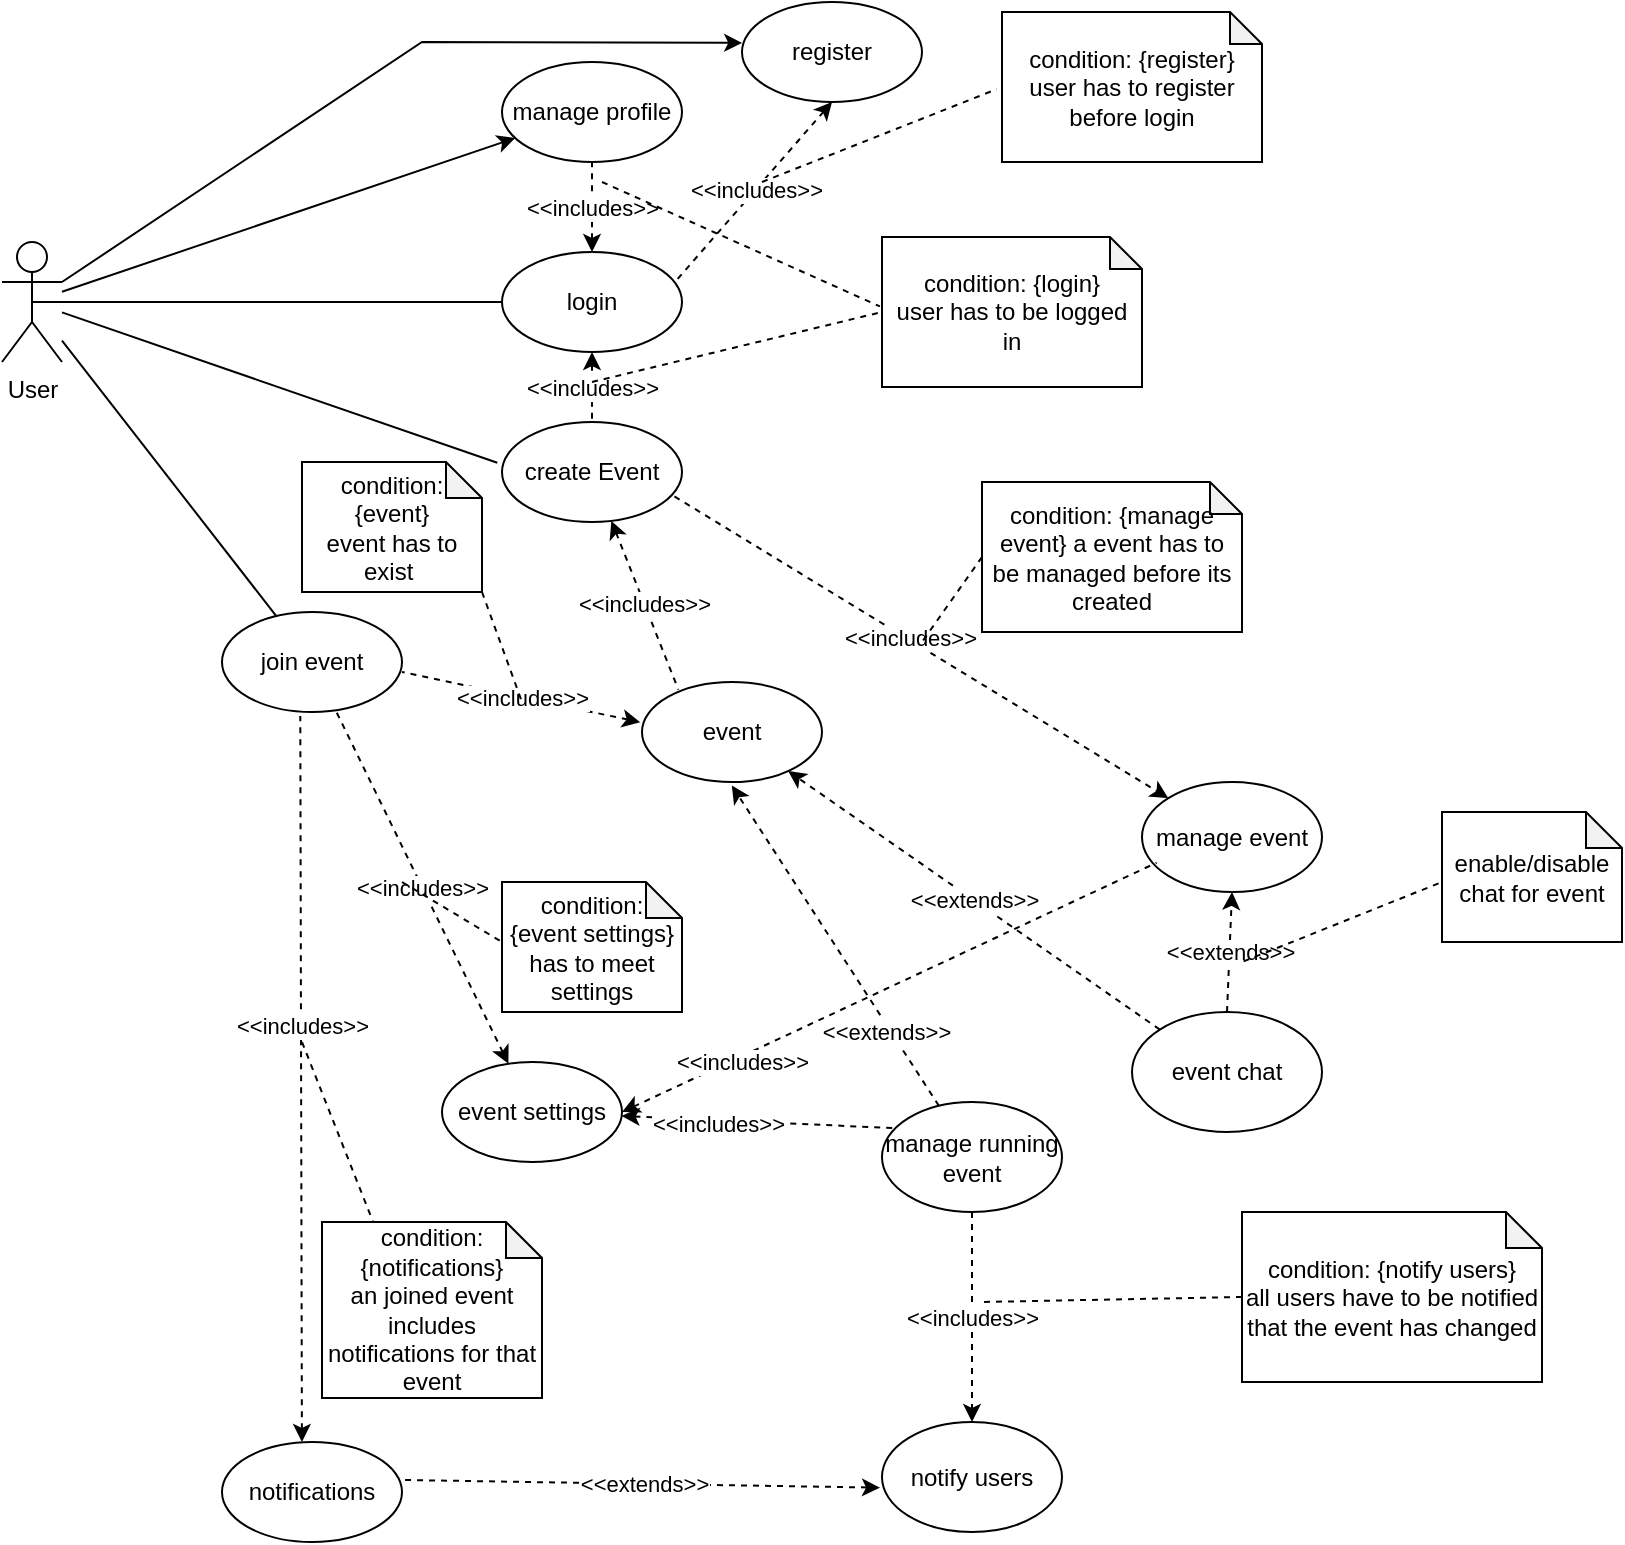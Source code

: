 <mxfile version="23.0.2" type="device">
  <diagram name="Page-1" id="DgKBdDyXqGAFPEZgRSDF">
    <mxGraphModel dx="1121" dy="795" grid="1" gridSize="10" guides="1" tooltips="1" connect="1" arrows="1" fold="1" page="1" pageScale="1" pageWidth="850" pageHeight="1100" math="0" shadow="0">
      <root>
        <mxCell id="0" />
        <mxCell id="1" parent="0" />
        <mxCell id="vVg5jtkBBNdfsW31eLw2-15" style="rounded=0;orthogonalLoop=1;jettySize=auto;html=1;" edge="1" parent="1" source="QacIF-P1qp6n-M4HJPPx-1" target="vVg5jtkBBNdfsW31eLw2-13">
          <mxGeometry relative="1" as="geometry" />
        </mxCell>
        <mxCell id="QacIF-P1qp6n-M4HJPPx-1" value="User" style="shape=umlActor;verticalLabelPosition=bottom;verticalAlign=top;html=1;outlineConnect=0;" parent="1" vertex="1">
          <mxGeometry x="30" y="250" width="30" height="60" as="geometry" />
        </mxCell>
        <mxCell id="QacIF-P1qp6n-M4HJPPx-5" value="login" style="ellipse;whiteSpace=wrap;html=1;" parent="1" vertex="1">
          <mxGeometry x="280" y="255" width="90" height="50" as="geometry" />
        </mxCell>
        <mxCell id="QacIF-P1qp6n-M4HJPPx-9" value="event chat" style="ellipse;whiteSpace=wrap;html=1;" parent="1" vertex="1">
          <mxGeometry x="595" y="635" width="95" height="60" as="geometry" />
        </mxCell>
        <mxCell id="QacIF-P1qp6n-M4HJPPx-10" value="manage event" style="ellipse;whiteSpace=wrap;html=1;" parent="1" vertex="1">
          <mxGeometry x="600" y="520" width="90" height="55" as="geometry" />
        </mxCell>
        <mxCell id="QacIF-P1qp6n-M4HJPPx-11" value="&amp;lt;&amp;lt;includes&amp;gt;&amp;gt;" style="endArrow=none;dashed=1;html=1;rounded=0;entryX=0.5;entryY=0;entryDx=0;entryDy=0;exitX=0.5;exitY=1;exitDx=0;exitDy=0;strokeColor=default;startArrow=classic;startFill=1;" parent="1" source="QacIF-P1qp6n-M4HJPPx-5" target="wh1Z7aZpzC3Twl2P7DZ3-6" edge="1">
          <mxGeometry x="-0.004" width="50" height="50" relative="1" as="geometry">
            <mxPoint x="380" y="605" as="sourcePoint" />
            <mxPoint x="430" y="555" as="targetPoint" />
            <mxPoint as="offset" />
          </mxGeometry>
        </mxCell>
        <mxCell id="QacIF-P1qp6n-M4HJPPx-19" value="" style="endArrow=none;html=1;rounded=0;entryX=0;entryY=0.5;entryDx=0;entryDy=0;exitX=0.5;exitY=0.5;exitDx=0;exitDy=0;exitPerimeter=0;" parent="1" source="QacIF-P1qp6n-M4HJPPx-1" target="QacIF-P1qp6n-M4HJPPx-5" edge="1">
          <mxGeometry width="50" height="50" relative="1" as="geometry">
            <mxPoint x="370" y="555" as="sourcePoint" />
            <mxPoint x="420" y="505" as="targetPoint" />
          </mxGeometry>
        </mxCell>
        <mxCell id="QacIF-P1qp6n-M4HJPPx-23" value="&amp;lt;&amp;lt;extends&amp;gt;&amp;gt;" style="endArrow=classic;dashed=1;html=1;rounded=0;exitX=0.5;exitY=0;exitDx=0;exitDy=0;endFill=1;startArrow=none;startFill=0;entryX=0.5;entryY=1;entryDx=0;entryDy=0;" parent="1" source="QacIF-P1qp6n-M4HJPPx-9" target="QacIF-P1qp6n-M4HJPPx-10" edge="1">
          <mxGeometry x="0.003" width="50" height="50" relative="1" as="geometry">
            <mxPoint x="380" y="605" as="sourcePoint" />
            <mxPoint x="428" y="480" as="targetPoint" />
            <mxPoint as="offset" />
          </mxGeometry>
        </mxCell>
        <mxCell id="wh1Z7aZpzC3Twl2P7DZ3-7" style="rounded=0;orthogonalLoop=1;jettySize=auto;html=1;exitX=0.958;exitY=0.744;exitDx=0;exitDy=0;dashed=1;exitPerimeter=0;" parent="1" source="wh1Z7aZpzC3Twl2P7DZ3-6" target="QacIF-P1qp6n-M4HJPPx-10" edge="1">
          <mxGeometry relative="1" as="geometry" />
        </mxCell>
        <mxCell id="wh1Z7aZpzC3Twl2P7DZ3-8" value="&amp;lt;&amp;lt;includes&amp;gt;&amp;gt;" style="edgeLabel;html=1;align=center;verticalAlign=middle;resizable=0;points=[];" parent="wh1Z7aZpzC3Twl2P7DZ3-7" vertex="1" connectable="0">
          <mxGeometry x="-0.053" y="1" relative="1" as="geometry">
            <mxPoint as="offset" />
          </mxGeometry>
        </mxCell>
        <mxCell id="wh1Z7aZpzC3Twl2P7DZ3-6" value="create Event" style="ellipse;whiteSpace=wrap;html=1;" parent="1" vertex="1">
          <mxGeometry x="280" y="340" width="90" height="50" as="geometry" />
        </mxCell>
        <mxCell id="vVg5jtkBBNdfsW31eLw2-3" value="" style="rounded=0;orthogonalLoop=1;jettySize=auto;html=1;entryX=-0.026;entryY=0.408;entryDx=0;entryDy=0;entryPerimeter=0;endArrow=none;endFill=0;" edge="1" parent="1" source="QacIF-P1qp6n-M4HJPPx-1" target="wh1Z7aZpzC3Twl2P7DZ3-6">
          <mxGeometry relative="1" as="geometry" />
        </mxCell>
        <mxCell id="vVg5jtkBBNdfsW31eLw2-4" value="" style="endArrow=none;dashed=1;html=1;rounded=0;endFill=0;startArrow=none;startFill=0;entryX=0;entryY=0.5;entryDx=0;entryDy=0;entryPerimeter=0;" edge="1" parent="1" target="vVg5jtkBBNdfsW31eLw2-19">
          <mxGeometry width="50" height="50" relative="1" as="geometry">
            <mxPoint x="325" y="320" as="sourcePoint" />
            <mxPoint x="440.58" y="307.2" as="targetPoint" />
          </mxGeometry>
        </mxCell>
        <mxCell id="vVg5jtkBBNdfsW31eLw2-8" value="enable/disable chat for event" style="shape=note;whiteSpace=wrap;html=1;backgroundOutline=1;darkOpacity=0.05;size=18;" vertex="1" parent="1">
          <mxGeometry x="750" y="535" width="90" height="65" as="geometry" />
        </mxCell>
        <mxCell id="vVg5jtkBBNdfsW31eLw2-11" value="" style="endArrow=none;dashed=1;html=1;rounded=0;endFill=0;startArrow=none;startFill=0;exitX=0;exitY=0.5;exitDx=0;exitDy=0;exitPerimeter=0;" edge="1" parent="1" source="vVg5jtkBBNdfsW31eLw2-12">
          <mxGeometry width="50" height="50" relative="1" as="geometry">
            <mxPoint x="290" y="460" as="sourcePoint" />
            <mxPoint x="490" y="450" as="targetPoint" />
          </mxGeometry>
        </mxCell>
        <mxCell id="vVg5jtkBBNdfsW31eLw2-12" value="condition: {manage event} a event has to be managed before its created" style="shape=note;whiteSpace=wrap;html=1;backgroundOutline=1;darkOpacity=0.05;size=16;" vertex="1" parent="1">
          <mxGeometry x="520" y="370" width="130" height="75" as="geometry" />
        </mxCell>
        <mxCell id="vVg5jtkBBNdfsW31eLw2-13" value="manage profile" style="ellipse;whiteSpace=wrap;html=1;" vertex="1" parent="1">
          <mxGeometry x="280" y="160" width="90" height="50" as="geometry" />
        </mxCell>
        <mxCell id="vVg5jtkBBNdfsW31eLw2-16" value="&amp;lt;&amp;lt;includes&amp;gt;&amp;gt;" style="endArrow=none;dashed=1;html=1;rounded=0;entryX=0.5;entryY=1;entryDx=0;entryDy=0;strokeColor=default;startArrow=classic;startFill=1;" edge="1" parent="1" source="QacIF-P1qp6n-M4HJPPx-5" target="vVg5jtkBBNdfsW31eLw2-13">
          <mxGeometry x="-0.003" width="50" height="50" relative="1" as="geometry">
            <mxPoint x="327" y="145.5" as="sourcePoint" />
            <mxPoint x="290" y="204.5" as="targetPoint" />
            <mxPoint as="offset" />
          </mxGeometry>
        </mxCell>
        <mxCell id="vVg5jtkBBNdfsW31eLw2-18" value="" style="endArrow=none;dashed=1;html=1;rounded=0;endFill=0;startArrow=none;startFill=0;entryX=-0.008;entryY=0.463;entryDx=0;entryDy=0;entryPerimeter=0;" edge="1" parent="1" target="vVg5jtkBBNdfsW31eLw2-19">
          <mxGeometry width="50" height="50" relative="1" as="geometry">
            <mxPoint x="330" y="220" as="sourcePoint" />
            <mxPoint x="450" y="210" as="targetPoint" />
          </mxGeometry>
        </mxCell>
        <mxCell id="vVg5jtkBBNdfsW31eLw2-19" value="condition: {login}&lt;br&gt;user has to be logged in" style="shape=note;whiteSpace=wrap;html=1;backgroundOutline=1;darkOpacity=0.05;size=16;" vertex="1" parent="1">
          <mxGeometry x="470" y="247.5" width="130" height="75" as="geometry" />
        </mxCell>
        <mxCell id="vVg5jtkBBNdfsW31eLw2-20" value="register" style="ellipse;whiteSpace=wrap;html=1;" vertex="1" parent="1">
          <mxGeometry x="400" y="130" width="90" height="50" as="geometry" />
        </mxCell>
        <mxCell id="vVg5jtkBBNdfsW31eLw2-21" style="rounded=0;orthogonalLoop=1;jettySize=auto;html=1;entryX=0.001;entryY=0.409;entryDx=0;entryDy=0;entryPerimeter=0;" edge="1" parent="1" source="QacIF-P1qp6n-M4HJPPx-1" target="vVg5jtkBBNdfsW31eLw2-20">
          <mxGeometry relative="1" as="geometry">
            <Array as="points">
              <mxPoint x="240" y="150" />
            </Array>
          </mxGeometry>
        </mxCell>
        <mxCell id="vVg5jtkBBNdfsW31eLw2-23" value="&amp;lt;&amp;lt;includes&amp;gt;&amp;gt;" style="endArrow=none;dashed=1;html=1;rounded=0;entryX=0.975;entryY=0.271;entryDx=0;entryDy=0;strokeColor=default;startArrow=classic;startFill=1;entryPerimeter=0;exitX=0.5;exitY=1;exitDx=0;exitDy=0;" edge="1" parent="1" source="vVg5jtkBBNdfsW31eLw2-20" target="QacIF-P1qp6n-M4HJPPx-5">
          <mxGeometry x="-0.007" width="50" height="50" relative="1" as="geometry">
            <mxPoint x="473" y="160" as="sourcePoint" />
            <mxPoint x="280" y="165" as="targetPoint" />
            <mxPoint as="offset" />
          </mxGeometry>
        </mxCell>
        <mxCell id="vVg5jtkBBNdfsW31eLw2-25" value="condition: {register}&lt;br&gt;user has to register before login" style="shape=note;whiteSpace=wrap;html=1;backgroundOutline=1;darkOpacity=0.05;size=16;" vertex="1" parent="1">
          <mxGeometry x="530" y="135" width="130" height="75" as="geometry" />
        </mxCell>
        <mxCell id="vVg5jtkBBNdfsW31eLw2-27" value="" style="endArrow=none;dashed=1;html=1;rounded=0;endFill=0;startArrow=none;startFill=0;entryX=-0.021;entryY=0.515;entryDx=0;entryDy=0;entryPerimeter=0;" edge="1" parent="1" target="vVg5jtkBBNdfsW31eLw2-25">
          <mxGeometry width="50" height="50" relative="1" as="geometry">
            <mxPoint x="410" y="220" as="sourcePoint" />
            <mxPoint x="250" y="150" as="targetPoint" />
          </mxGeometry>
        </mxCell>
        <mxCell id="vVg5jtkBBNdfsW31eLw2-30" value="event" style="ellipse;whiteSpace=wrap;html=1;" vertex="1" parent="1">
          <mxGeometry x="350" y="470" width="90" height="50" as="geometry" />
        </mxCell>
        <mxCell id="vVg5jtkBBNdfsW31eLw2-32" value="&amp;lt;&amp;lt;includes&amp;gt;&amp;gt;" style="endArrow=none;dashed=1;html=1;rounded=0;entryX=0.202;entryY=0.076;entryDx=0;entryDy=0;strokeColor=default;startArrow=classic;startFill=1;entryPerimeter=0;" edge="1" parent="1" source="wh1Z7aZpzC3Twl2P7DZ3-6" target="vVg5jtkBBNdfsW31eLw2-30">
          <mxGeometry x="-0.004" width="50" height="50" relative="1" as="geometry">
            <mxPoint x="324.85" y="435" as="sourcePoint" />
            <mxPoint x="324.85" y="470" as="targetPoint" />
            <mxPoint as="offset" />
          </mxGeometry>
        </mxCell>
        <mxCell id="vVg5jtkBBNdfsW31eLw2-35" value="" style="endArrow=none;dashed=1;html=1;rounded=0;exitX=-0.019;exitY=0.549;exitDx=0;exitDy=0;endFill=0;startArrow=none;startFill=0;exitPerimeter=0;" edge="1" parent="1" source="vVg5jtkBBNdfsW31eLw2-8">
          <mxGeometry width="50" height="50" relative="1" as="geometry">
            <mxPoint x="508" y="590" as="sourcePoint" />
            <mxPoint x="650" y="610" as="targetPoint" />
          </mxGeometry>
        </mxCell>
        <mxCell id="vVg5jtkBBNdfsW31eLw2-37" value="&amp;lt;&amp;lt;extends&amp;gt;&amp;gt;" style="endArrow=classic;dashed=1;html=1;rounded=0;exitX=0;exitY=0;exitDx=0;exitDy=0;endFill=1;startArrow=none;startFill=0;" edge="1" parent="1" source="QacIF-P1qp6n-M4HJPPx-9" target="vVg5jtkBBNdfsW31eLw2-30">
          <mxGeometry x="0.003" width="50" height="50" relative="1" as="geometry">
            <mxPoint x="390" y="610" as="sourcePoint" />
            <mxPoint x="390" y="510" as="targetPoint" />
            <mxPoint as="offset" />
          </mxGeometry>
        </mxCell>
        <mxCell id="vVg5jtkBBNdfsW31eLw2-39" value="manage running event" style="ellipse;whiteSpace=wrap;html=1;" vertex="1" parent="1">
          <mxGeometry x="470" y="680" width="90" height="55" as="geometry" />
        </mxCell>
        <mxCell id="vVg5jtkBBNdfsW31eLw2-40" value="&amp;lt;&amp;lt;extends&amp;gt;&amp;gt;" style="endArrow=classic;dashed=1;html=1;rounded=0;endFill=1;startArrow=none;startFill=0;entryX=0.499;entryY=1.035;entryDx=0;entryDy=0;entryPerimeter=0;" edge="1" parent="1" source="vVg5jtkBBNdfsW31eLw2-39" target="vVg5jtkBBNdfsW31eLw2-30">
          <mxGeometry x="-0.521" y="2" width="50" height="50" relative="1" as="geometry">
            <mxPoint x="320" y="550" as="sourcePoint" />
            <mxPoint x="320" y="500" as="targetPoint" />
            <mxPoint as="offset" />
          </mxGeometry>
        </mxCell>
        <mxCell id="vVg5jtkBBNdfsW31eLw2-41" value="notify users" style="ellipse;whiteSpace=wrap;html=1;" vertex="1" parent="1">
          <mxGeometry x="470" y="840" width="90" height="55" as="geometry" />
        </mxCell>
        <mxCell id="vVg5jtkBBNdfsW31eLw2-42" value="&amp;lt;&amp;lt;includes&amp;gt;&amp;gt;" style="endArrow=classic;dashed=1;html=1;rounded=0;entryX=0.5;entryY=0;entryDx=0;entryDy=0;strokeColor=default;startArrow=none;startFill=0;exitX=0.5;exitY=1;exitDx=0;exitDy=0;endFill=1;" edge="1" parent="1" source="vVg5jtkBBNdfsW31eLw2-39" target="vVg5jtkBBNdfsW31eLw2-41">
          <mxGeometry x="-0.004" width="50" height="50" relative="1" as="geometry">
            <mxPoint x="324.72" y="610" as="sourcePoint" />
            <mxPoint x="324.72" y="670" as="targetPoint" />
            <mxPoint as="offset" />
          </mxGeometry>
        </mxCell>
        <mxCell id="vVg5jtkBBNdfsW31eLw2-44" value="" style="endArrow=none;dashed=1;html=1;rounded=0;endFill=0;startArrow=none;startFill=0;exitX=0;exitY=0.5;exitDx=0;exitDy=0;exitPerimeter=0;" edge="1" parent="1" source="vVg5jtkBBNdfsW31eLw2-45">
          <mxGeometry width="50" height="50" relative="1" as="geometry">
            <mxPoint x="520" y="691.25" as="sourcePoint" />
            <mxPoint x="520" y="780" as="targetPoint" />
          </mxGeometry>
        </mxCell>
        <mxCell id="vVg5jtkBBNdfsW31eLw2-45" value="condition: {notify users}&lt;br&gt;all users have to be notified that the event has changed" style="shape=note;whiteSpace=wrap;html=1;backgroundOutline=1;darkOpacity=0.05;size=18;" vertex="1" parent="1">
          <mxGeometry x="650" y="735" width="150" height="85" as="geometry" />
        </mxCell>
        <mxCell id="vVg5jtkBBNdfsW31eLw2-49" value="join event" style="ellipse;whiteSpace=wrap;html=1;" vertex="1" parent="1">
          <mxGeometry x="140" y="435" width="90" height="50" as="geometry" />
        </mxCell>
        <mxCell id="vVg5jtkBBNdfsW31eLw2-50" style="rounded=0;orthogonalLoop=1;jettySize=auto;html=1;endArrow=none;endFill=0;" edge="1" parent="1" source="QacIF-P1qp6n-M4HJPPx-1" target="vVg5jtkBBNdfsW31eLw2-49">
          <mxGeometry relative="1" as="geometry">
            <mxPoint x="50" y="280" as="sourcePoint" />
          </mxGeometry>
        </mxCell>
        <mxCell id="vVg5jtkBBNdfsW31eLw2-51" value="notifications" style="ellipse;whiteSpace=wrap;html=1;" vertex="1" parent="1">
          <mxGeometry x="140" y="850" width="90" height="50" as="geometry" />
        </mxCell>
        <mxCell id="vVg5jtkBBNdfsW31eLw2-54" value="&amp;lt;&amp;lt;includes&amp;gt;&amp;gt;" style="endArrow=none;dashed=1;html=1;rounded=0;entryX=1;entryY=0.6;entryDx=0;entryDy=0;strokeColor=default;startArrow=classic;startFill=1;exitX=-0.01;exitY=0.402;exitDx=0;exitDy=0;exitPerimeter=0;entryPerimeter=0;" edge="1" parent="1" source="vVg5jtkBBNdfsW31eLw2-30" target="vVg5jtkBBNdfsW31eLw2-49">
          <mxGeometry x="-0.004" width="50" height="50" relative="1" as="geometry">
            <mxPoint x="260" y="470" as="sourcePoint" />
            <mxPoint x="296" y="531" as="targetPoint" />
            <mxPoint as="offset" />
          </mxGeometry>
        </mxCell>
        <mxCell id="vVg5jtkBBNdfsW31eLw2-56" value="condition: {event}&lt;br&gt;event has to exist&amp;nbsp;" style="shape=note;whiteSpace=wrap;html=1;backgroundOutline=1;darkOpacity=0.05;size=18;" vertex="1" parent="1">
          <mxGeometry x="180" y="360" width="90" height="65" as="geometry" />
        </mxCell>
        <mxCell id="vVg5jtkBBNdfsW31eLw2-57" value="" style="endArrow=none;dashed=1;html=1;rounded=0;exitX=1;exitY=1;exitDx=0;exitDy=0;endFill=0;startArrow=none;startFill=0;exitPerimeter=0;" edge="1" parent="1" source="vVg5jtkBBNdfsW31eLw2-56">
          <mxGeometry width="50" height="50" relative="1" as="geometry">
            <mxPoint x="288" y="517" as="sourcePoint" />
            <mxPoint x="290" y="480" as="targetPoint" />
          </mxGeometry>
        </mxCell>
        <mxCell id="vVg5jtkBBNdfsW31eLw2-59" value="&amp;lt;&amp;lt;includes&amp;gt;&amp;gt;" style="endArrow=none;dashed=1;html=1;rounded=0;entryX=0.435;entryY=1.041;entryDx=0;entryDy=0;strokeColor=default;startArrow=classic;startFill=1;exitX=0.444;exitY=0;exitDx=0;exitDy=0;exitPerimeter=0;entryPerimeter=0;endFill=0;" edge="1" parent="1" source="vVg5jtkBBNdfsW31eLw2-51" target="vVg5jtkBBNdfsW31eLw2-49">
          <mxGeometry x="0.146" y="-1" width="50" height="50" relative="1" as="geometry">
            <mxPoint x="190" y="580" as="sourcePoint" />
            <mxPoint x="141" y="550" as="targetPoint" />
            <mxPoint as="offset" />
          </mxGeometry>
        </mxCell>
        <mxCell id="vVg5jtkBBNdfsW31eLw2-61" value="" style="endArrow=none;dashed=1;html=1;rounded=0;endFill=0;startArrow=none;startFill=0;entryX=0.232;entryY=-0.001;entryDx=0;entryDy=0;entryPerimeter=0;" edge="1" parent="1" target="vVg5jtkBBNdfsW31eLw2-62">
          <mxGeometry width="50" height="50" relative="1" as="geometry">
            <mxPoint x="180" y="650" as="sourcePoint" />
            <mxPoint x="260" y="590" as="targetPoint" />
          </mxGeometry>
        </mxCell>
        <mxCell id="vVg5jtkBBNdfsW31eLw2-62" value="condition: {notifications}&lt;br&gt;an joined event includes notifications for that event" style="shape=note;whiteSpace=wrap;html=1;backgroundOutline=1;darkOpacity=0.05;size=18;" vertex="1" parent="1">
          <mxGeometry x="190" y="740" width="110" height="88" as="geometry" />
        </mxCell>
        <mxCell id="vVg5jtkBBNdfsW31eLw2-64" value="&amp;lt;&amp;lt;extends&amp;gt;&amp;gt;" style="endArrow=classic;dashed=1;html=1;rounded=0;endFill=1;startArrow=none;startFill=0;entryX=-0.011;entryY=0.597;entryDx=0;entryDy=0;exitX=1.017;exitY=0.38;exitDx=0;exitDy=0;entryPerimeter=0;exitPerimeter=0;" edge="1" parent="1" source="vVg5jtkBBNdfsW31eLw2-51" target="vVg5jtkBBNdfsW31eLw2-41">
          <mxGeometry x="0.003" width="50" height="50" relative="1" as="geometry">
            <mxPoint x="355" y="803" as="sourcePoint" />
            <mxPoint x="350" y="750" as="targetPoint" />
            <mxPoint as="offset" />
          </mxGeometry>
        </mxCell>
        <mxCell id="vVg5jtkBBNdfsW31eLw2-65" value="event settings" style="ellipse;whiteSpace=wrap;html=1;" vertex="1" parent="1">
          <mxGeometry x="250" y="660" width="90" height="50" as="geometry" />
        </mxCell>
        <mxCell id="vVg5jtkBBNdfsW31eLw2-66" value="&amp;lt;&amp;lt;includes&amp;gt;&amp;gt;" style="endArrow=none;dashed=1;html=1;rounded=0;strokeColor=default;startArrow=classic;startFill=1;" edge="1" parent="1" source="vVg5jtkBBNdfsW31eLw2-65" target="vVg5jtkBBNdfsW31eLw2-49">
          <mxGeometry x="-0.004" width="50" height="50" relative="1" as="geometry">
            <mxPoint x="369" y="460" as="sourcePoint" />
            <mxPoint x="240" y="475" as="targetPoint" />
            <mxPoint as="offset" />
          </mxGeometry>
        </mxCell>
        <mxCell id="vVg5jtkBBNdfsW31eLw2-68" value="condition: {event settings}&lt;br&gt;has to meet settings" style="shape=note;whiteSpace=wrap;html=1;backgroundOutline=1;darkOpacity=0.05;size=18;" vertex="1" parent="1">
          <mxGeometry x="280" y="570" width="90" height="65" as="geometry" />
        </mxCell>
        <mxCell id="vVg5jtkBBNdfsW31eLw2-69" value="" style="endArrow=none;dashed=1;html=1;rounded=0;endFill=0;startArrow=none;startFill=0;entryX=0;entryY=0.462;entryDx=0;entryDy=0;entryPerimeter=0;" edge="1" parent="1" target="vVg5jtkBBNdfsW31eLw2-68">
          <mxGeometry width="50" height="50" relative="1" as="geometry">
            <mxPoint x="230" y="570" as="sourcePoint" />
            <mxPoint x="265" y="505" as="targetPoint" />
          </mxGeometry>
        </mxCell>
        <mxCell id="vVg5jtkBBNdfsW31eLw2-71" value="&amp;lt;&amp;lt;includes&amp;gt;&amp;gt;" style="endArrow=none;dashed=1;html=1;rounded=0;entryX=0.081;entryY=0.734;entryDx=0;entryDy=0;strokeColor=default;startArrow=classic;startFill=1;entryPerimeter=0;exitX=1;exitY=0.5;exitDx=0;exitDy=0;" edge="1" parent="1" source="vVg5jtkBBNdfsW31eLw2-65" target="QacIF-P1qp6n-M4HJPPx-10">
          <mxGeometry x="-0.56" y="-3" width="50" height="50" relative="1" as="geometry">
            <mxPoint x="380" y="620" as="sourcePoint" />
            <mxPoint x="350" y="577.5" as="targetPoint" />
            <mxPoint as="offset" />
          </mxGeometry>
        </mxCell>
        <mxCell id="vVg5jtkBBNdfsW31eLw2-73" value="&amp;lt;&amp;lt;includes&amp;gt;&amp;gt;" style="endArrow=none;dashed=1;html=1;rounded=0;strokeColor=default;startArrow=classic;startFill=1;entryX=0.088;entryY=0.239;entryDx=0;entryDy=0;entryPerimeter=0;" edge="1" parent="1" source="vVg5jtkBBNdfsW31eLw2-65" target="vVg5jtkBBNdfsW31eLw2-39">
          <mxGeometry x="-0.296" y="-2" width="50" height="50" relative="1" as="geometry">
            <mxPoint x="348" y="585" as="sourcePoint" />
            <mxPoint x="550" y="670" as="targetPoint" />
            <mxPoint as="offset" />
          </mxGeometry>
        </mxCell>
      </root>
    </mxGraphModel>
  </diagram>
</mxfile>
